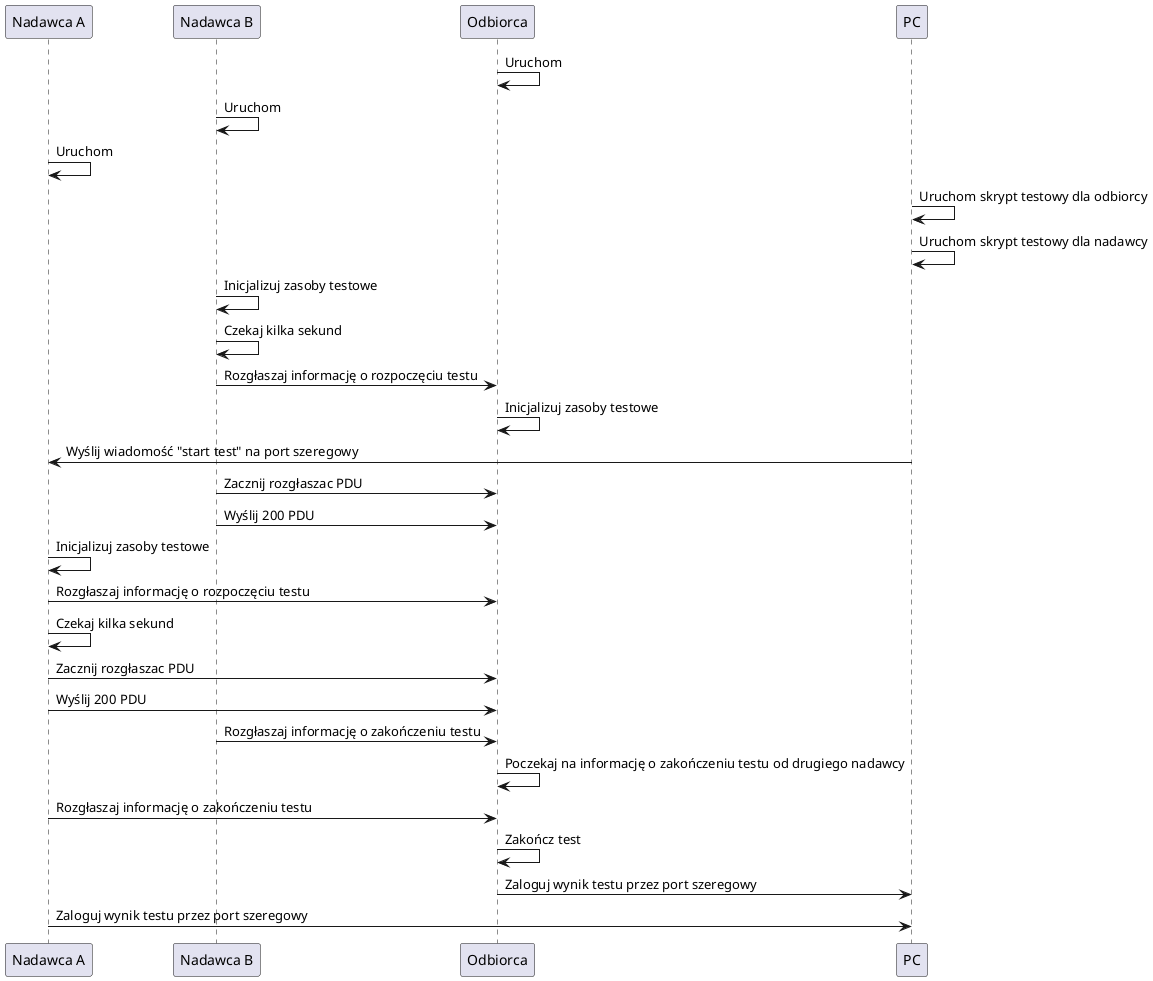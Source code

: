 @startuml
participant "Nadawca A"
participant "Nadawca B"
participant Odbiorca
participant PC

Odbiorca -> Odbiorca : Uruchom
"Nadawca B" -> "Nadawca B" : Uruchom
"Nadawca A" -> "Nadawca A" : Uruchom
PC -> PC : Uruchom skrypt testowy dla odbiorcy
PC -> PC : Uruchom skrypt testowy dla nadawcy
"Nadawca B" -> "Nadawca B": Inicjalizuj zasoby testowe
"Nadawca B" -> "Nadawca B": Czekaj kilka sekund
"Nadawca B" -> Odbiorca: Rozgłaszaj informację o rozpoczęciu testu
Odbiorca -> Odbiorca: Inicjalizuj zasoby testowe
PC -> "Nadawca A": Wyślij wiadomość "start test" na port szeregowy
"Nadawca B" -> Odbiorca: Zacznij rozgłaszac PDU
"Nadawca B" -> Odbiorca: Wyślij 200 PDU
"Nadawca A" -> "Nadawca A": Inicjalizuj zasoby testowe
"Nadawca A" -> Odbiorca: Rozgłaszaj informację o rozpoczęciu testu
"Nadawca A" -> "Nadawca A": Czekaj kilka sekund
"Nadawca A" -> Odbiorca: Zacznij rozgłaszac PDU
"Nadawca A" -> Odbiorca: Wyślij 200 PDU
"Nadawca B" -> Odbiorca: Rozgłaszaj informację o zakończeniu testu
Odbiorca -> Odbiorca: Poczekaj na informację o zakończeniu testu od drugiego nadawcy
"Nadawca A" -> Odbiorca: Rozgłaszaj informację o zakończeniu testu
Odbiorca -> Odbiorca: Zakończ test
Odbiorca -> PC: Zaloguj wynik testu przez port szeregowy
"Nadawca A" -> PC: Zaloguj wynik testu przez port szeregowy

@enduml